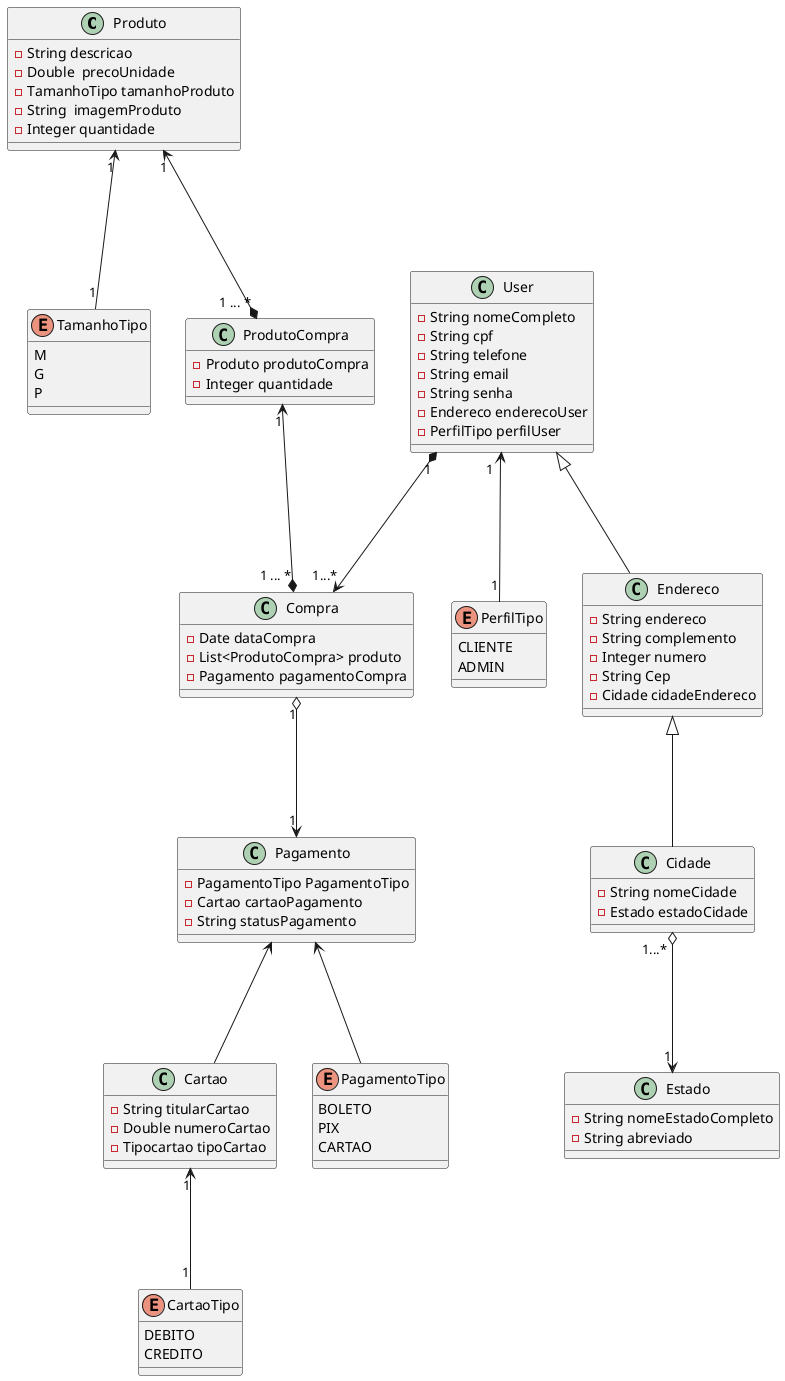 @startuml CadernosInteligentes

    class Produto {
        - String descricao
        - Double  precoUnidade
        - TamanhoTipo tamanhoProduto
        - String  imagemProduto
        - Integer quantidade
    }

    enum TamanhoTipo {
        M
        G
        P
    }

    enum PerfilTipo {
        CLIENTE
        ADMIN
    }

    class User {
        - String nomeCompleto
        - String cpf
        - String telefone
        - String email
        - String senha
        - Endereco enderecoUser
        - PerfilTipo perfilUser
    }

    class Endereco{
        - String endereco
        - String complemento
        - Integer numero
        - String Cep
        - Cidade cidadeEndereco
    }

    class Cidade{
        - String nomeCidade
        - Estado estadoCidade
    }

    class Estado{
        - String nomeEstadoCompleto
        - String abreviado
    }


    class Pagamento{
        - PagamentoTipo PagamentoTipo
        - Cartao cartaoPagamento
        - String statusPagamento
    }

    class Cartao{
        - String titularCartao
        - Double numeroCartao
        - Tipocartao tipoCartao
    }

    enum CartaoTipo{
        DEBITO
        CREDITO
    }

    enum PagamentoTipo{
        BOLETO
        PIX
        CARTAO
    }

    class Compra{
        - Date dataCompra
        - List<ProdutoCompra> produto
        - Pagamento pagamentoCompra
    }

    class ProdutoCompra{
        - Produto produtoCompra
        - Integer quantidade
    }

    Produto "1" <--- "1" TamanhoTipo
    ProdutoCompra "1" <---* "1 ... *" Compra
    Produto "1" <---* "1 ... *" ProdutoCompra
    User "1  " <--- "  1" PerfilTipo
    User <|---  Endereco
    User "1" *---> "1...*" Compra
    Endereco <|---  Cidade
    Cidade " 1...* " o---> "1" Estado
    Cartao "1" <--- "1" CartaoTipo
    Compra "1" o---> "1" Pagamento
    Pagamento <--- PagamentoTipo
    Pagamento <--- Cartao


@endstartuml
